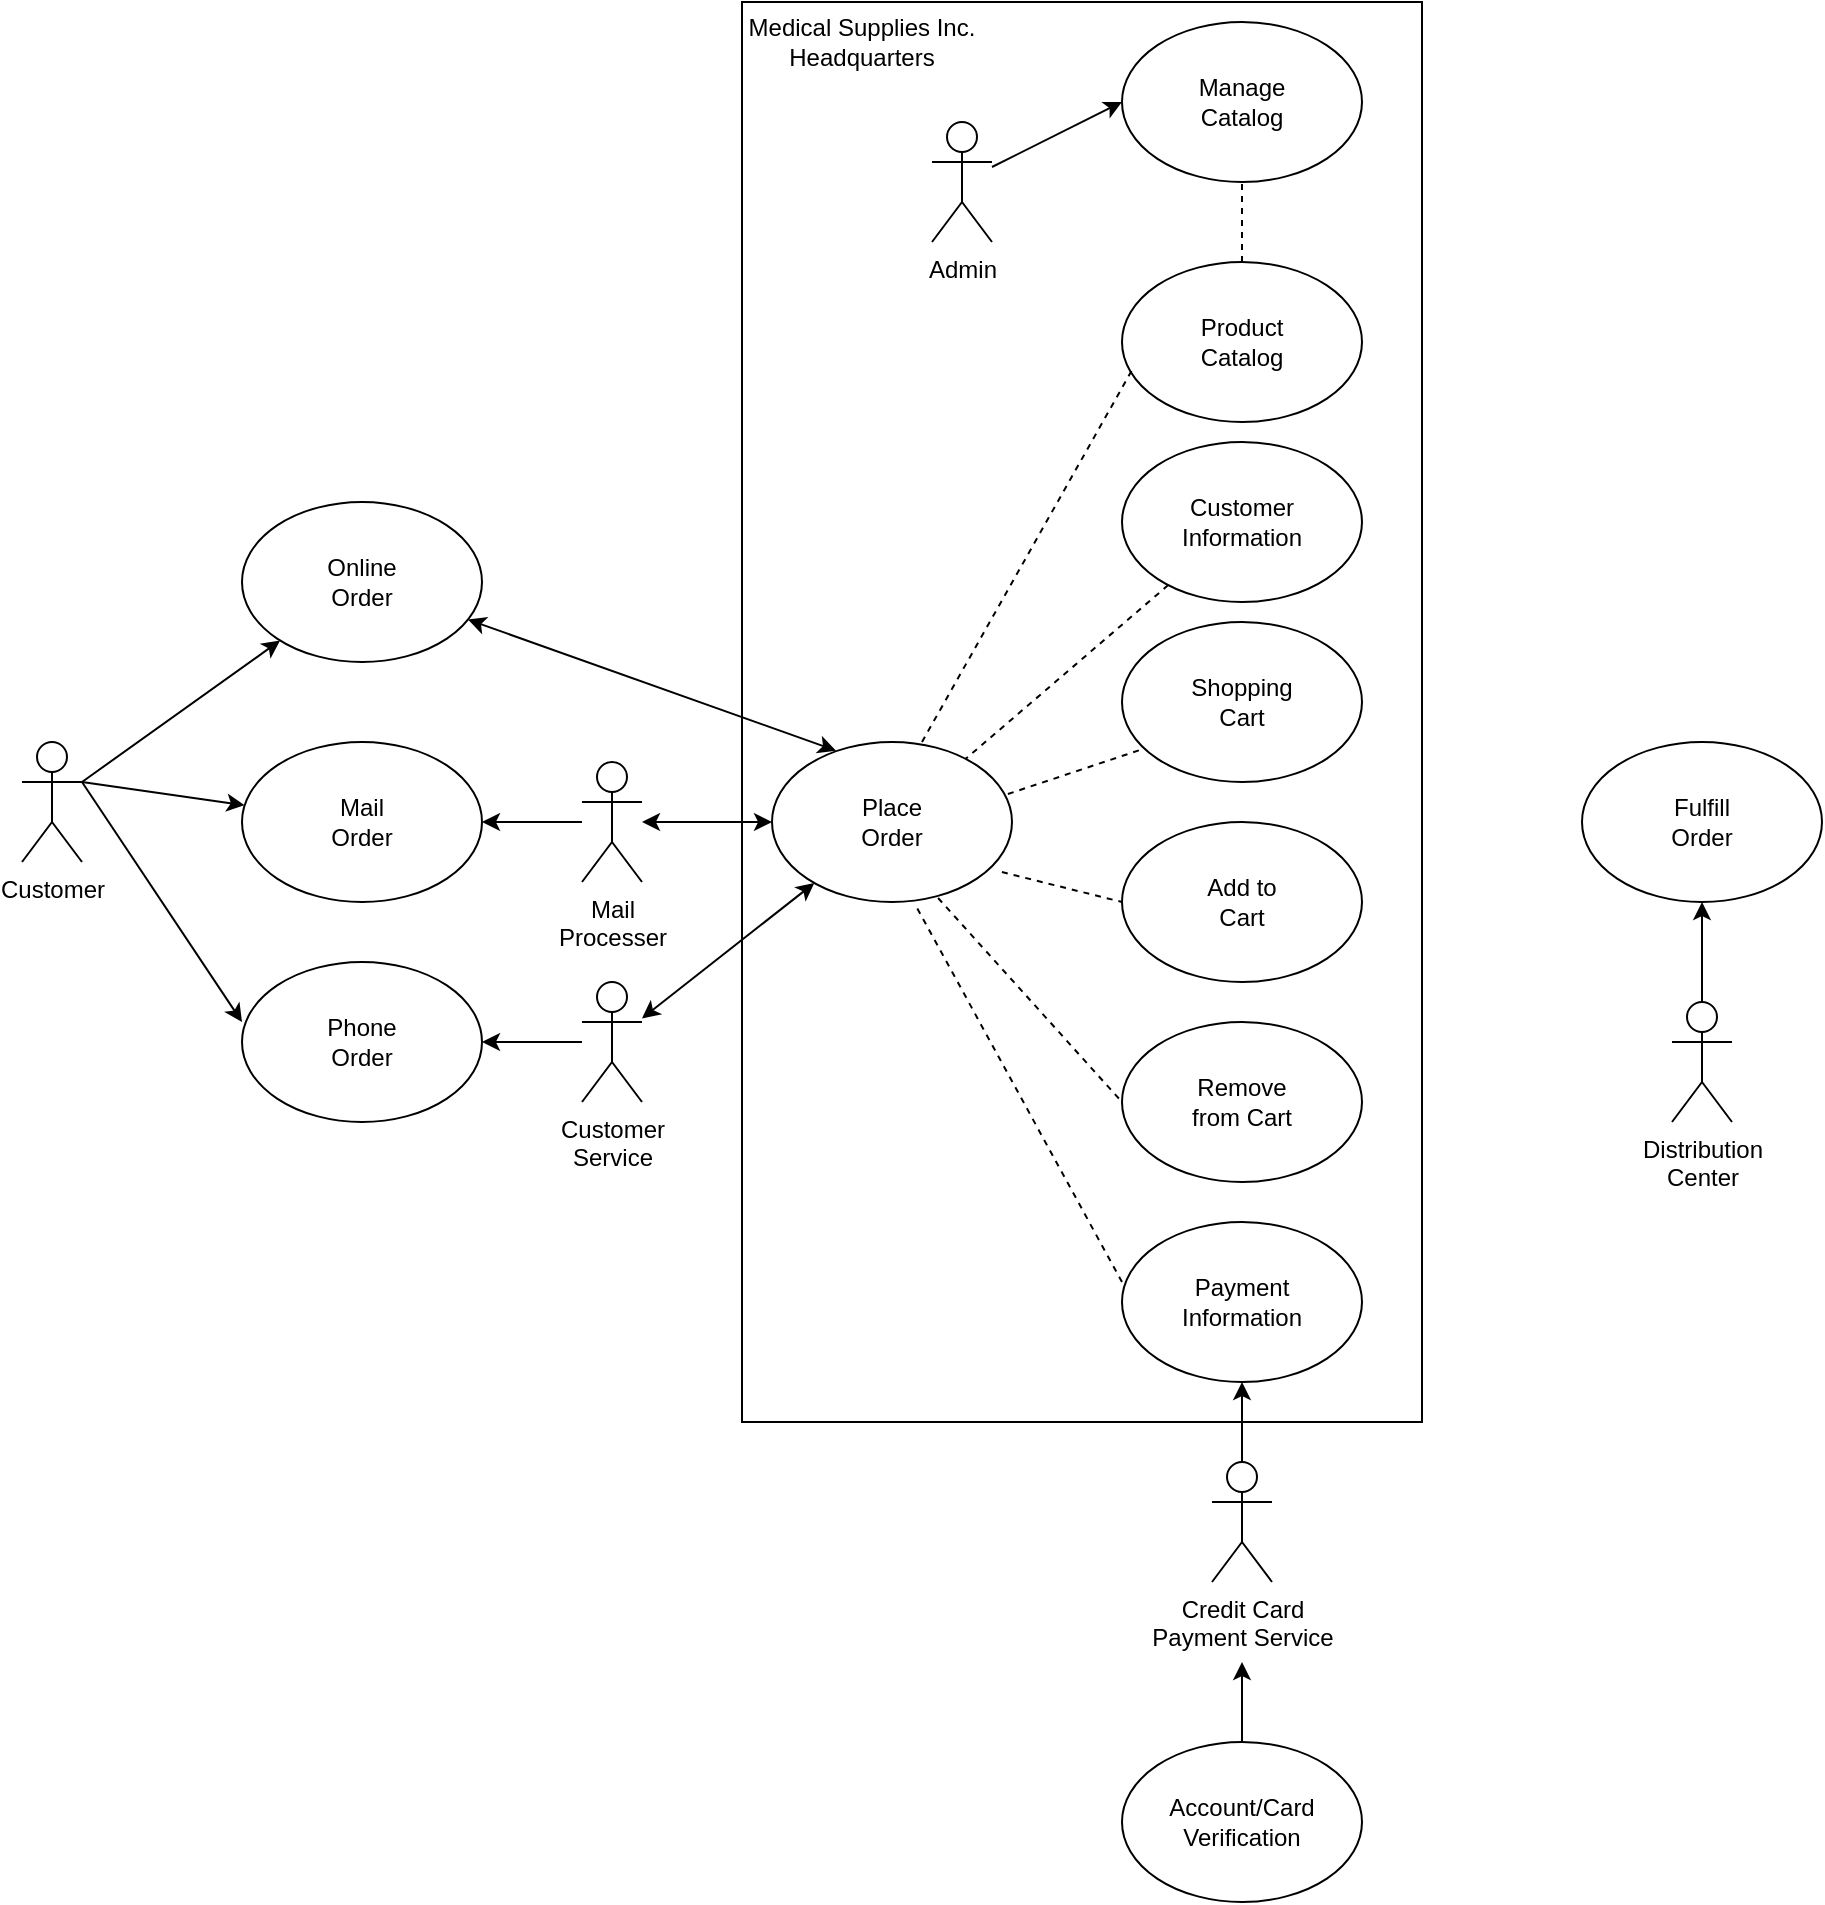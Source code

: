 <mxfile version="13.9.9" type="github"><diagram id="wtDbo4wPwFK35UUq0huo" name="Page-1"><mxGraphModel dx="2037" dy="1154" grid="1" gridSize="10" guides="1" tooltips="1" connect="1" arrows="1" fold="1" page="1" pageScale="1" pageWidth="1700" pageHeight="1100" math="0" shadow="0"><root><mxCell id="0"/><mxCell id="1" parent="0"/><mxCell id="K86o3orkqztxQeWNdmOj-60" value="" style="rounded=0;whiteSpace=wrap;html=1;direction=south;" vertex="1" parent="1"><mxGeometry x="420" y="10" width="340" height="710" as="geometry"/></mxCell><mxCell id="K86o3orkqztxQeWNdmOj-1" value="&lt;div&gt;Customer&lt;/div&gt;" style="shape=umlActor;verticalLabelPosition=bottom;verticalAlign=top;html=1;outlineConnect=0;" vertex="1" parent="1"><mxGeometry x="60" y="380" width="30" height="60" as="geometry"/></mxCell><mxCell id="K86o3orkqztxQeWNdmOj-2" value="" style="ellipse;whiteSpace=wrap;html=1;" vertex="1" parent="1"><mxGeometry x="170" y="260" width="120" height="80" as="geometry"/></mxCell><mxCell id="K86o3orkqztxQeWNdmOj-3" value="" style="ellipse;whiteSpace=wrap;html=1;" vertex="1" parent="1"><mxGeometry x="170" y="490" width="120" height="80" as="geometry"/></mxCell><mxCell id="K86o3orkqztxQeWNdmOj-4" value="" style="ellipse;whiteSpace=wrap;html=1;" vertex="1" parent="1"><mxGeometry x="170" y="380" width="120" height="80" as="geometry"/></mxCell><mxCell id="K86o3orkqztxQeWNdmOj-5" value="&lt;div&gt;Online&lt;/div&gt;&lt;div&gt;Order&lt;/div&gt;" style="text;html=1;strokeColor=none;fillColor=none;align=center;verticalAlign=middle;whiteSpace=wrap;rounded=0;" vertex="1" parent="1"><mxGeometry x="210" y="290" width="40" height="20" as="geometry"/></mxCell><mxCell id="K86o3orkqztxQeWNdmOj-6" value="Mail Order" style="text;html=1;strokeColor=none;fillColor=none;align=center;verticalAlign=middle;whiteSpace=wrap;rounded=0;" vertex="1" parent="1"><mxGeometry x="210" y="410" width="40" height="20" as="geometry"/></mxCell><mxCell id="K86o3orkqztxQeWNdmOj-7" value="&lt;div&gt;Phone &lt;br&gt;&lt;/div&gt;&lt;div&gt;Order&lt;br&gt;&lt;/div&gt;" style="text;html=1;strokeColor=none;fillColor=none;align=center;verticalAlign=middle;whiteSpace=wrap;rounded=0;" vertex="1" parent="1"><mxGeometry x="210" y="520" width="40" height="20" as="geometry"/></mxCell><mxCell id="K86o3orkqztxQeWNdmOj-8" value="" style="endArrow=classic;html=1;" edge="1" parent="1" target="K86o3orkqztxQeWNdmOj-2"><mxGeometry width="50" height="50" relative="1" as="geometry"><mxPoint x="90" y="400" as="sourcePoint"/><mxPoint x="140" y="350" as="targetPoint"/></mxGeometry></mxCell><mxCell id="K86o3orkqztxQeWNdmOj-9" value="" style="endArrow=classic;html=1;" edge="1" parent="1" target="K86o3orkqztxQeWNdmOj-4"><mxGeometry width="50" height="50" relative="1" as="geometry"><mxPoint x="90" y="400" as="sourcePoint"/><mxPoint x="170" y="390" as="targetPoint"/></mxGeometry></mxCell><mxCell id="K86o3orkqztxQeWNdmOj-10" value="" style="endArrow=classic;html=1;entryX=0;entryY=0.375;entryDx=0;entryDy=0;entryPerimeter=0;" edge="1" parent="1" target="K86o3orkqztxQeWNdmOj-3"><mxGeometry width="50" height="50" relative="1" as="geometry"><mxPoint x="90" y="400" as="sourcePoint"/><mxPoint x="140" y="360" as="targetPoint"/></mxGeometry></mxCell><mxCell id="K86o3orkqztxQeWNdmOj-11" value="&lt;div&gt;Customer&lt;/div&gt;&lt;div&gt;Service&lt;br&gt;&lt;/div&gt;" style="shape=umlActor;verticalLabelPosition=bottom;verticalAlign=top;html=1;outlineConnect=0;" vertex="1" parent="1"><mxGeometry x="340" y="500" width="30" height="60" as="geometry"/></mxCell><mxCell id="K86o3orkqztxQeWNdmOj-12" value="&lt;div&gt;Mail&lt;/div&gt;&lt;div&gt;Processer&lt;br&gt;&lt;/div&gt;" style="shape=umlActor;verticalLabelPosition=bottom;verticalAlign=top;html=1;outlineConnect=0;" vertex="1" parent="1"><mxGeometry x="340" y="390" width="30" height="60" as="geometry"/></mxCell><mxCell id="K86o3orkqztxQeWNdmOj-14" value="" style="endArrow=classic;html=1;entryX=1;entryY=0.5;entryDx=0;entryDy=0;" edge="1" parent="1" source="K86o3orkqztxQeWNdmOj-11" target="K86o3orkqztxQeWNdmOj-3"><mxGeometry width="50" height="50" relative="1" as="geometry"><mxPoint x="340" y="520" as="sourcePoint"/><mxPoint x="390" y="470" as="targetPoint"/></mxGeometry></mxCell><mxCell id="K86o3orkqztxQeWNdmOj-16" value="" style="endArrow=classic;html=1;entryX=1;entryY=0.5;entryDx=0;entryDy=0;" edge="1" parent="1" source="K86o3orkqztxQeWNdmOj-12" target="K86o3orkqztxQeWNdmOj-4"><mxGeometry width="50" height="50" relative="1" as="geometry"><mxPoint x="260" y="470" as="sourcePoint"/><mxPoint x="310" y="420" as="targetPoint"/></mxGeometry></mxCell><mxCell id="K86o3orkqztxQeWNdmOj-17" value="" style="ellipse;whiteSpace=wrap;html=1;" vertex="1" parent="1"><mxGeometry x="435" y="380" width="120" height="80" as="geometry"/></mxCell><mxCell id="K86o3orkqztxQeWNdmOj-18" value="&lt;div&gt;Place Order&lt;/div&gt;" style="text;html=1;strokeColor=none;fillColor=none;align=center;verticalAlign=middle;whiteSpace=wrap;rounded=0;" vertex="1" parent="1"><mxGeometry x="475" y="410" width="40" height="20" as="geometry"/></mxCell><mxCell id="K86o3orkqztxQeWNdmOj-20" value="" style="endArrow=classic;startArrow=classic;html=1;entryX=0.267;entryY=0.054;entryDx=0;entryDy=0;entryPerimeter=0;" edge="1" parent="1" source="K86o3orkqztxQeWNdmOj-2" target="K86o3orkqztxQeWNdmOj-17"><mxGeometry width="50" height="50" relative="1" as="geometry"><mxPoint x="400" y="470" as="sourcePoint"/><mxPoint x="460" y="370" as="targetPoint"/></mxGeometry></mxCell><mxCell id="K86o3orkqztxQeWNdmOj-21" value="" style="endArrow=classic;startArrow=classic;html=1;entryX=0;entryY=0.5;entryDx=0;entryDy=0;" edge="1" parent="1" source="K86o3orkqztxQeWNdmOj-12" target="K86o3orkqztxQeWNdmOj-17"><mxGeometry width="50" height="50" relative="1" as="geometry"><mxPoint x="400" y="470" as="sourcePoint"/><mxPoint x="430" y="420" as="targetPoint"/></mxGeometry></mxCell><mxCell id="K86o3orkqztxQeWNdmOj-23" value="" style="endArrow=classic;startArrow=classic;html=1;" edge="1" parent="1" source="K86o3orkqztxQeWNdmOj-11" target="K86o3orkqztxQeWNdmOj-17"><mxGeometry width="50" height="50" relative="1" as="geometry"><mxPoint x="400" y="470" as="sourcePoint"/><mxPoint x="450" y="420" as="targetPoint"/></mxGeometry></mxCell><mxCell id="K86o3orkqztxQeWNdmOj-24" value="" style="ellipse;whiteSpace=wrap;html=1;" vertex="1" parent="1"><mxGeometry x="610" y="140" width="120" height="80" as="geometry"/></mxCell><mxCell id="K86o3orkqztxQeWNdmOj-25" value="" style="ellipse;whiteSpace=wrap;html=1;" vertex="1" parent="1"><mxGeometry x="610" y="230" width="120" height="80" as="geometry"/></mxCell><mxCell id="K86o3orkqztxQeWNdmOj-26" value="" style="ellipse;whiteSpace=wrap;html=1;" vertex="1" parent="1"><mxGeometry x="610" y="320" width="120" height="80" as="geometry"/></mxCell><mxCell id="K86o3orkqztxQeWNdmOj-27" value="" style="ellipse;whiteSpace=wrap;html=1;" vertex="1" parent="1"><mxGeometry x="610" y="420" width="120" height="80" as="geometry"/></mxCell><mxCell id="K86o3orkqztxQeWNdmOj-28" value="" style="ellipse;whiteSpace=wrap;html=1;" vertex="1" parent="1"><mxGeometry x="610" y="520" width="120" height="80" as="geometry"/></mxCell><mxCell id="K86o3orkqztxQeWNdmOj-29" value="&lt;div&gt;Product&lt;/div&gt;&lt;div&gt;Catalog&lt;br&gt;&lt;/div&gt;" style="text;html=1;strokeColor=none;fillColor=none;align=center;verticalAlign=middle;whiteSpace=wrap;rounded=0;" vertex="1" parent="1"><mxGeometry x="650" y="170" width="40" height="20" as="geometry"/></mxCell><mxCell id="K86o3orkqztxQeWNdmOj-30" value="&lt;div&gt;Customer&lt;/div&gt;&lt;div&gt;Information&lt;br&gt;&lt;/div&gt;" style="text;html=1;strokeColor=none;fillColor=none;align=center;verticalAlign=middle;whiteSpace=wrap;rounded=0;" vertex="1" parent="1"><mxGeometry x="650" y="260" width="40" height="20" as="geometry"/></mxCell><mxCell id="K86o3orkqztxQeWNdmOj-31" value="&lt;div&gt;Shopping&lt;/div&gt;&lt;div&gt;Cart&lt;br&gt;&lt;/div&gt;" style="text;html=1;strokeColor=none;fillColor=none;align=center;verticalAlign=middle;whiteSpace=wrap;rounded=0;" vertex="1" parent="1"><mxGeometry x="650" y="350" width="40" height="20" as="geometry"/></mxCell><mxCell id="K86o3orkqztxQeWNdmOj-32" value="&lt;div&gt;Add to&lt;/div&gt;&lt;div&gt;Cart&lt;br&gt;&lt;/div&gt;" style="text;html=1;strokeColor=none;fillColor=none;align=center;verticalAlign=middle;whiteSpace=wrap;rounded=0;" vertex="1" parent="1"><mxGeometry x="650" y="450" width="40" height="20" as="geometry"/></mxCell><mxCell id="K86o3orkqztxQeWNdmOj-33" value="Remove from Cart" style="text;html=1;strokeColor=none;fillColor=none;align=center;verticalAlign=middle;whiteSpace=wrap;rounded=0;" vertex="1" parent="1"><mxGeometry x="635" y="550" width="70" height="20" as="geometry"/></mxCell><mxCell id="K86o3orkqztxQeWNdmOj-34" value="" style="ellipse;whiteSpace=wrap;html=1;" vertex="1" parent="1"><mxGeometry x="610" y="620" width="120" height="80" as="geometry"/></mxCell><mxCell id="K86o3orkqztxQeWNdmOj-35" value="&lt;div&gt;Payment&lt;/div&gt;&lt;div&gt;Information&lt;br&gt;&lt;/div&gt;" style="text;html=1;strokeColor=none;fillColor=none;align=center;verticalAlign=middle;whiteSpace=wrap;rounded=0;" vertex="1" parent="1"><mxGeometry x="650" y="650" width="40" height="20" as="geometry"/></mxCell><mxCell id="K86o3orkqztxQeWNdmOj-37" value="" style="endArrow=none;dashed=1;html=1;entryX=0.042;entryY=0.675;entryDx=0;entryDy=0;entryPerimeter=0;exitX=0.625;exitY=0;exitDx=0;exitDy=0;exitPerimeter=0;" edge="1" parent="1" source="K86o3orkqztxQeWNdmOj-17" target="K86o3orkqztxQeWNdmOj-24"><mxGeometry width="50" height="50" relative="1" as="geometry"><mxPoint x="350" y="520" as="sourcePoint"/><mxPoint x="400" y="470" as="targetPoint"/></mxGeometry></mxCell><mxCell id="K86o3orkqztxQeWNdmOj-38" value="" style="endArrow=none;dashed=1;html=1;" edge="1" parent="1" source="K86o3orkqztxQeWNdmOj-25" target="K86o3orkqztxQeWNdmOj-17"><mxGeometry width="50" height="50" relative="1" as="geometry"><mxPoint x="580" y="310" as="sourcePoint"/><mxPoint x="400" y="470" as="targetPoint"/></mxGeometry></mxCell><mxCell id="K86o3orkqztxQeWNdmOj-39" value="" style="endArrow=none;dashed=1;html=1;entryX=0.075;entryY=0.8;entryDx=0;entryDy=0;entryPerimeter=0;exitX=0.983;exitY=0.325;exitDx=0;exitDy=0;exitPerimeter=0;" edge="1" parent="1" source="K86o3orkqztxQeWNdmOj-17" target="K86o3orkqztxQeWNdmOj-26"><mxGeometry width="50" height="50" relative="1" as="geometry"><mxPoint x="350" y="520" as="sourcePoint"/><mxPoint x="400" y="470" as="targetPoint"/></mxGeometry></mxCell><mxCell id="K86o3orkqztxQeWNdmOj-40" value="" style="endArrow=none;dashed=1;html=1;entryX=0;entryY=0.5;entryDx=0;entryDy=0;exitX=0.958;exitY=0.813;exitDx=0;exitDy=0;exitPerimeter=0;" edge="1" parent="1" source="K86o3orkqztxQeWNdmOj-17" target="K86o3orkqztxQeWNdmOj-27"><mxGeometry width="50" height="50" relative="1" as="geometry"><mxPoint x="350" y="520" as="sourcePoint"/><mxPoint x="400" y="470" as="targetPoint"/></mxGeometry></mxCell><mxCell id="K86o3orkqztxQeWNdmOj-41" value="" style="endArrow=none;dashed=1;html=1;entryX=0;entryY=0.5;entryDx=0;entryDy=0;exitX=0.692;exitY=0.975;exitDx=0;exitDy=0;exitPerimeter=0;" edge="1" parent="1" source="K86o3orkqztxQeWNdmOj-17" target="K86o3orkqztxQeWNdmOj-28"><mxGeometry width="50" height="50" relative="1" as="geometry"><mxPoint x="350" y="520" as="sourcePoint"/><mxPoint x="400" y="470" as="targetPoint"/></mxGeometry></mxCell><mxCell id="K86o3orkqztxQeWNdmOj-42" value="" style="endArrow=none;dashed=1;html=1;entryX=0.6;entryY=1.025;entryDx=0;entryDy=0;entryPerimeter=0;exitX=0;exitY=0.375;exitDx=0;exitDy=0;exitPerimeter=0;" edge="1" parent="1" source="K86o3orkqztxQeWNdmOj-34" target="K86o3orkqztxQeWNdmOj-17"><mxGeometry width="50" height="50" relative="1" as="geometry"><mxPoint x="350" y="520" as="sourcePoint"/><mxPoint x="400" y="470" as="targetPoint"/></mxGeometry></mxCell><mxCell id="K86o3orkqztxQeWNdmOj-43" value="&lt;div&gt;Credit Card&lt;/div&gt;&lt;div&gt;Payment Service&lt;br&gt;&lt;/div&gt;" style="shape=umlActor;verticalLabelPosition=bottom;verticalAlign=top;html=1;outlineConnect=0;" vertex="1" parent="1"><mxGeometry x="655" y="740" width="30" height="60" as="geometry"/></mxCell><mxCell id="K86o3orkqztxQeWNdmOj-44" value="" style="endArrow=classic;html=1;exitX=0.5;exitY=0;exitDx=0;exitDy=0;exitPerimeter=0;entryX=0.5;entryY=1;entryDx=0;entryDy=0;" edge="1" parent="1" source="K86o3orkqztxQeWNdmOj-43" target="K86o3orkqztxQeWNdmOj-34"><mxGeometry width="50" height="50" relative="1" as="geometry"><mxPoint x="350" y="510" as="sourcePoint"/><mxPoint x="400" y="460" as="targetPoint"/></mxGeometry></mxCell><mxCell id="K86o3orkqztxQeWNdmOj-45" value="" style="ellipse;whiteSpace=wrap;html=1;" vertex="1" parent="1"><mxGeometry x="610" y="880" width="120" height="80" as="geometry"/></mxCell><mxCell id="K86o3orkqztxQeWNdmOj-46" value="&lt;div&gt;Account/Card&lt;/div&gt;&lt;div&gt;Verification&lt;br&gt;&lt;/div&gt;" style="text;html=1;strokeColor=none;fillColor=none;align=center;verticalAlign=middle;whiteSpace=wrap;rounded=0;" vertex="1" parent="1"><mxGeometry x="650" y="910" width="40" height="20" as="geometry"/></mxCell><mxCell id="K86o3orkqztxQeWNdmOj-47" value="" style="endArrow=classic;html=1;exitX=0.5;exitY=0;exitDx=0;exitDy=0;" edge="1" parent="1" source="K86o3orkqztxQeWNdmOj-45"><mxGeometry width="50" height="50" relative="1" as="geometry"><mxPoint x="710" y="870" as="sourcePoint"/><mxPoint x="670" y="840" as="targetPoint"/></mxGeometry></mxCell><mxCell id="K86o3orkqztxQeWNdmOj-48" value="" style="ellipse;whiteSpace=wrap;html=1;" vertex="1" parent="1"><mxGeometry x="610" y="20" width="120" height="80" as="geometry"/></mxCell><mxCell id="K86o3orkqztxQeWNdmOj-49" value="&lt;div&gt;Manage&lt;/div&gt;&lt;div&gt;Catalog&lt;br&gt;&lt;/div&gt;" style="text;html=1;strokeColor=none;fillColor=none;align=center;verticalAlign=middle;whiteSpace=wrap;rounded=0;" vertex="1" parent="1"><mxGeometry x="650" y="50" width="40" height="20" as="geometry"/></mxCell><mxCell id="K86o3orkqztxQeWNdmOj-50" value="Admin" style="shape=umlActor;verticalLabelPosition=bottom;verticalAlign=top;html=1;outlineConnect=0;" vertex="1" parent="1"><mxGeometry x="515" y="70" width="30" height="60" as="geometry"/></mxCell><mxCell id="K86o3orkqztxQeWNdmOj-51" value="" style="endArrow=classic;html=1;entryX=0;entryY=0.5;entryDx=0;entryDy=0;" edge="1" parent="1" source="K86o3orkqztxQeWNdmOj-50" target="K86o3orkqztxQeWNdmOj-48"><mxGeometry width="50" height="50" relative="1" as="geometry"><mxPoint x="700" y="230" as="sourcePoint"/><mxPoint x="750" y="180" as="targetPoint"/></mxGeometry></mxCell><mxCell id="K86o3orkqztxQeWNdmOj-58" value="" style="endArrow=none;dashed=1;html=1;entryX=0.5;entryY=1;entryDx=0;entryDy=0;" edge="1" parent="1" target="K86o3orkqztxQeWNdmOj-48"><mxGeometry width="50" height="50" relative="1" as="geometry"><mxPoint x="670" y="140" as="sourcePoint"/><mxPoint x="720" y="90" as="targetPoint"/></mxGeometry></mxCell><mxCell id="K86o3orkqztxQeWNdmOj-61" value="Medical Supplies Inc. Headquarters" style="text;html=1;strokeColor=none;fillColor=none;align=center;verticalAlign=middle;whiteSpace=wrap;rounded=0;" vertex="1" parent="1"><mxGeometry x="400" y="20" width="160" height="20" as="geometry"/></mxCell><mxCell id="K86o3orkqztxQeWNdmOj-62" value="" style="ellipse;whiteSpace=wrap;html=1;" vertex="1" parent="1"><mxGeometry x="840" y="380" width="120" height="80" as="geometry"/></mxCell><mxCell id="K86o3orkqztxQeWNdmOj-64" value="&lt;div&gt;Fulfill&lt;/div&gt;&lt;div&gt;Order&lt;br&gt;&lt;/div&gt;" style="text;html=1;strokeColor=none;fillColor=none;align=center;verticalAlign=middle;whiteSpace=wrap;rounded=0;" vertex="1" parent="1"><mxGeometry x="880" y="410" width="40" height="20" as="geometry"/></mxCell><mxCell id="K86o3orkqztxQeWNdmOj-65" value="&lt;div&gt;Distribution&lt;/div&gt;&lt;div&gt;Center&lt;br&gt;&lt;/div&gt;" style="shape=umlActor;verticalLabelPosition=bottom;verticalAlign=top;html=1;outlineConnect=0;" vertex="1" parent="1"><mxGeometry x="885" y="510" width="30" height="60" as="geometry"/></mxCell><mxCell id="K86o3orkqztxQeWNdmOj-66" value="" style="endArrow=classic;html=1;entryX=0.5;entryY=1;entryDx=0;entryDy=0;" edge="1" parent="1" source="K86o3orkqztxQeWNdmOj-65" target="K86o3orkqztxQeWNdmOj-62"><mxGeometry width="50" height="50" relative="1" as="geometry"><mxPoint x="1000" y="420" as="sourcePoint"/><mxPoint x="1050" y="370" as="targetPoint"/></mxGeometry></mxCell></root></mxGraphModel></diagram></mxfile>